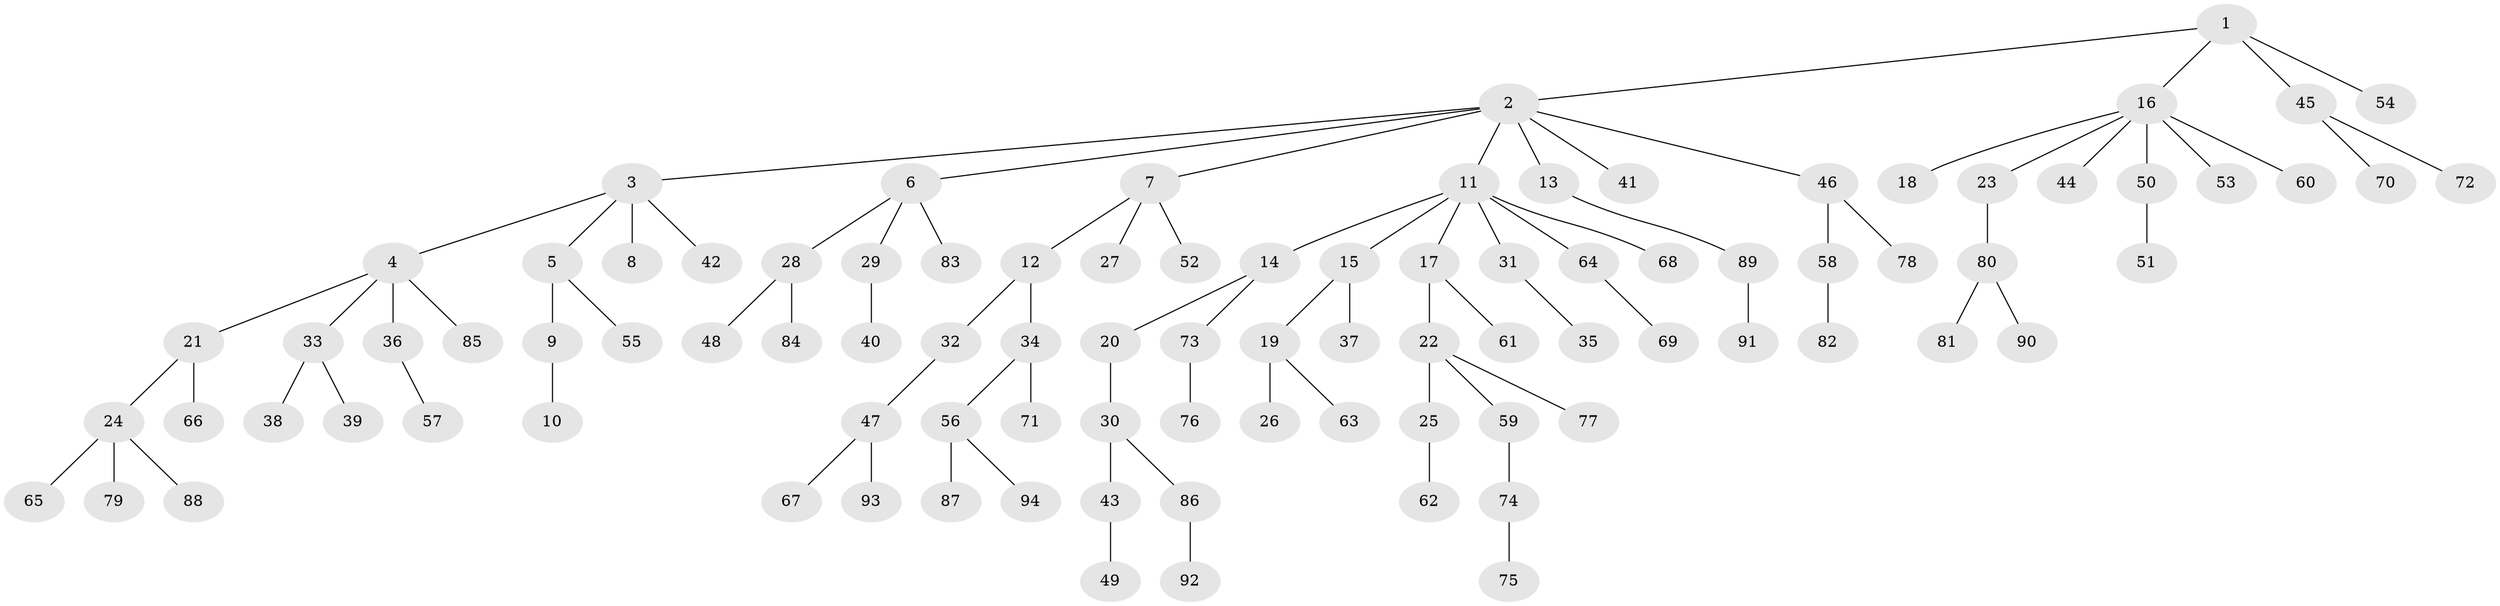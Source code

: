 // Generated by graph-tools (version 1.1) at 2025/26/03/09/25 03:26:25]
// undirected, 94 vertices, 93 edges
graph export_dot {
graph [start="1"]
  node [color=gray90,style=filled];
  1;
  2;
  3;
  4;
  5;
  6;
  7;
  8;
  9;
  10;
  11;
  12;
  13;
  14;
  15;
  16;
  17;
  18;
  19;
  20;
  21;
  22;
  23;
  24;
  25;
  26;
  27;
  28;
  29;
  30;
  31;
  32;
  33;
  34;
  35;
  36;
  37;
  38;
  39;
  40;
  41;
  42;
  43;
  44;
  45;
  46;
  47;
  48;
  49;
  50;
  51;
  52;
  53;
  54;
  55;
  56;
  57;
  58;
  59;
  60;
  61;
  62;
  63;
  64;
  65;
  66;
  67;
  68;
  69;
  70;
  71;
  72;
  73;
  74;
  75;
  76;
  77;
  78;
  79;
  80;
  81;
  82;
  83;
  84;
  85;
  86;
  87;
  88;
  89;
  90;
  91;
  92;
  93;
  94;
  1 -- 2;
  1 -- 16;
  1 -- 45;
  1 -- 54;
  2 -- 3;
  2 -- 6;
  2 -- 7;
  2 -- 11;
  2 -- 13;
  2 -- 41;
  2 -- 46;
  3 -- 4;
  3 -- 5;
  3 -- 8;
  3 -- 42;
  4 -- 21;
  4 -- 33;
  4 -- 36;
  4 -- 85;
  5 -- 9;
  5 -- 55;
  6 -- 28;
  6 -- 29;
  6 -- 83;
  7 -- 12;
  7 -- 27;
  7 -- 52;
  9 -- 10;
  11 -- 14;
  11 -- 15;
  11 -- 17;
  11 -- 31;
  11 -- 64;
  11 -- 68;
  12 -- 32;
  12 -- 34;
  13 -- 89;
  14 -- 20;
  14 -- 73;
  15 -- 19;
  15 -- 37;
  16 -- 18;
  16 -- 23;
  16 -- 44;
  16 -- 50;
  16 -- 53;
  16 -- 60;
  17 -- 22;
  17 -- 61;
  19 -- 26;
  19 -- 63;
  20 -- 30;
  21 -- 24;
  21 -- 66;
  22 -- 25;
  22 -- 59;
  22 -- 77;
  23 -- 80;
  24 -- 65;
  24 -- 79;
  24 -- 88;
  25 -- 62;
  28 -- 48;
  28 -- 84;
  29 -- 40;
  30 -- 43;
  30 -- 86;
  31 -- 35;
  32 -- 47;
  33 -- 38;
  33 -- 39;
  34 -- 56;
  34 -- 71;
  36 -- 57;
  43 -- 49;
  45 -- 70;
  45 -- 72;
  46 -- 58;
  46 -- 78;
  47 -- 67;
  47 -- 93;
  50 -- 51;
  56 -- 87;
  56 -- 94;
  58 -- 82;
  59 -- 74;
  64 -- 69;
  73 -- 76;
  74 -- 75;
  80 -- 81;
  80 -- 90;
  86 -- 92;
  89 -- 91;
}
